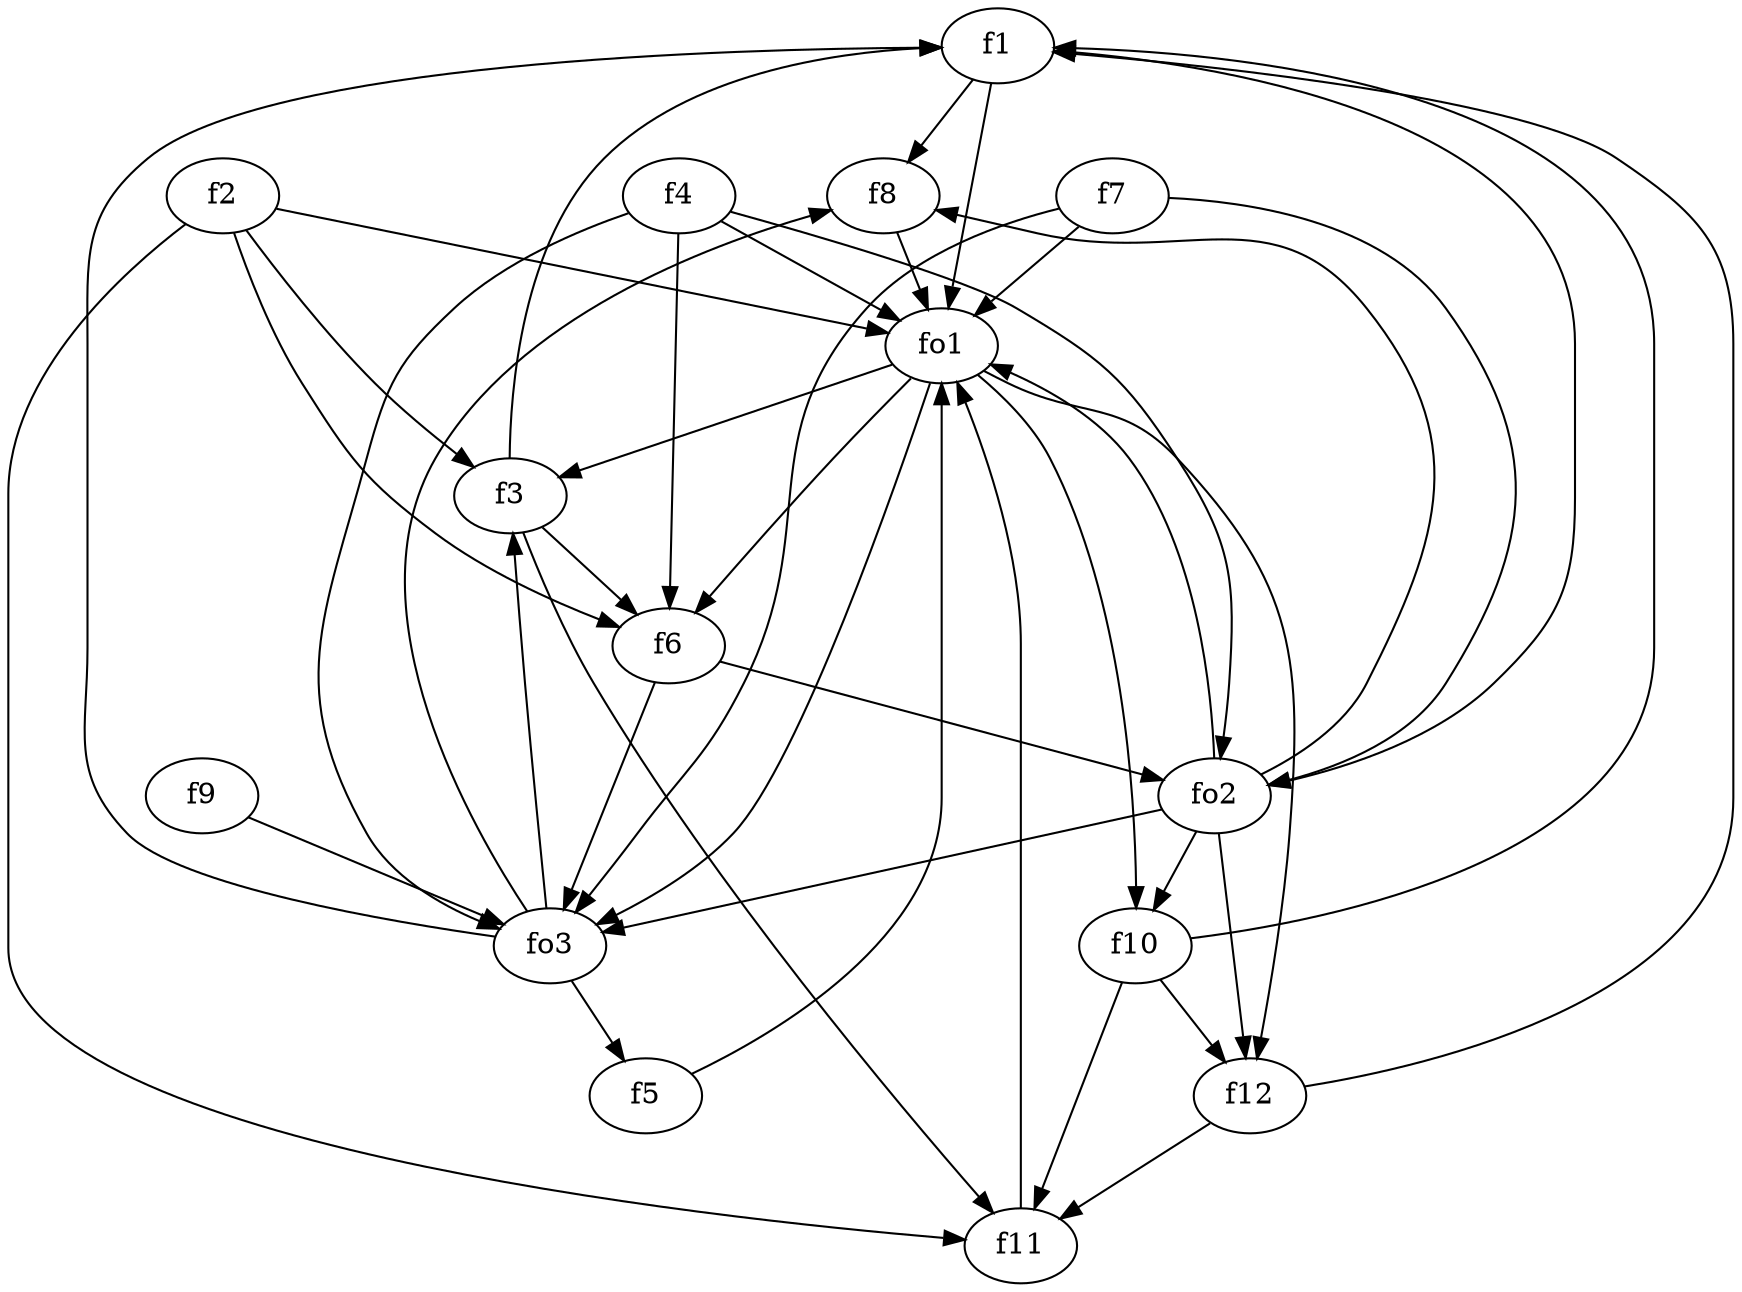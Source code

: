 strict digraph  {
f1;
f2;
f3;
f4;
f5;
f6;
f7;
f8;
f9;
f10;
f11;
f12;
fo1;
fo2;
fo3;
f1 -> fo1  [weight=2];
f1 -> f8  [weight=2];
f1 -> fo2  [weight=2];
f2 -> f6  [weight=2];
f2 -> f11  [weight=2];
f2 -> f3  [weight=2];
f2 -> fo1  [weight=2];
f3 -> f1  [weight=2];
f3 -> f11  [weight=2];
f3 -> f6  [weight=2];
f4 -> fo1  [weight=2];
f4 -> fo3  [weight=2];
f4 -> f6  [weight=2];
f4 -> fo2  [weight=2];
f5 -> fo1  [weight=2];
f6 -> fo2  [weight=2];
f6 -> fo3  [weight=2];
f7 -> fo2  [weight=2];
f7 -> fo3  [weight=2];
f7 -> fo1  [weight=2];
f8 -> fo1  [weight=2];
f9 -> fo3  [weight=2];
f10 -> f11  [weight=2];
f10 -> f12  [weight=2];
f10 -> f1  [weight=2];
f11 -> fo1  [weight=2];
f12 -> f11  [weight=2];
f12 -> f1  [weight=2];
fo1 -> fo3  [weight=2];
fo1 -> f6  [weight=2];
fo1 -> f3  [weight=2];
fo1 -> f12  [weight=2];
fo1 -> f10  [weight=2];
fo2 -> fo1  [weight=2];
fo2 -> f12  [weight=2];
fo2 -> f8  [weight=2];
fo2 -> fo3  [weight=2];
fo2 -> f10  [weight=2];
fo3 -> f1  [weight=2];
fo3 -> f8  [weight=2];
fo3 -> f3  [weight=2];
fo3 -> f5  [weight=2];
}
